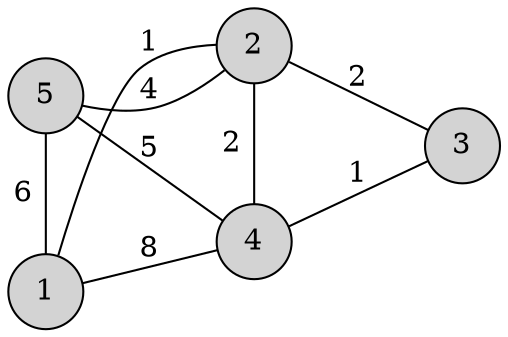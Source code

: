digraph Vergleichsbaum1
	{
        margin="0";
        rankdir=LR;
        nodesep="0.4";
        ranksep="0.75";
        ordering="in";
        edge [arrowhead="none"];
        node [shape=circle, style="filled", fillcolor=lightgrey, ];
        { rank=min; 1; 5;};
        { rank=same; 2; 4;};
        { rank=sink; 3;};

        1->2 [label="1"];
        2->3 [label="2"];
        3->4 [label="1"];
        4->5 [labelfloat="true", label="5"];
        5->1 [label="6"];
        2->4 [label="2"];
        2->5 [label="4"];
        1->4 [labelfloat="true", label="8"];
	}
